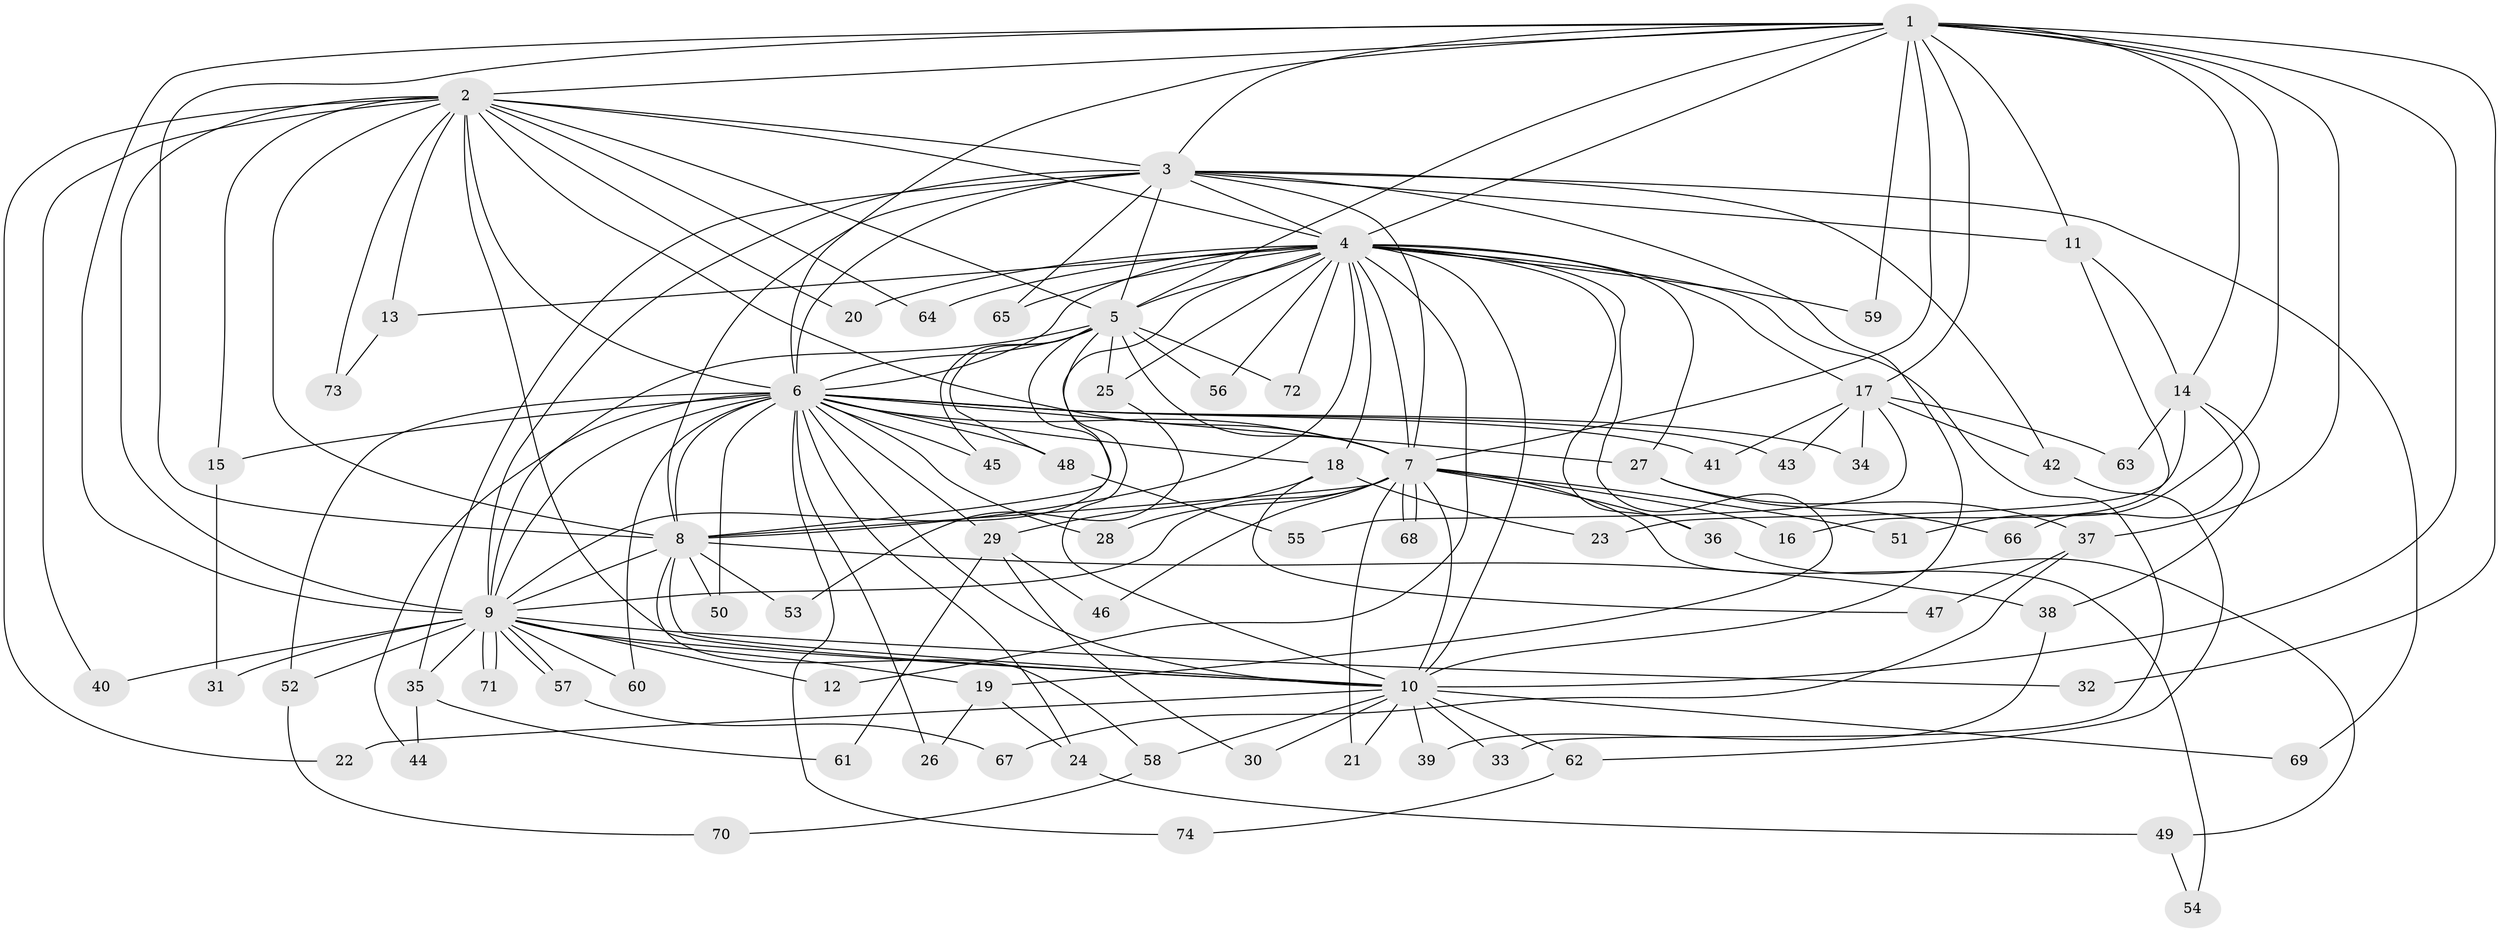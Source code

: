 // coarse degree distribution, {11: 0.02702702702702703, 12: 0.05405405405405406, 17: 0.02702702702702703, 14: 0.02702702702702703, 13: 0.02702702702702703, 10: 0.02702702702702703, 15: 0.05405405405405406, 4: 0.10810810810810811, 8: 0.05405405405405406, 3: 0.10810810810810811, 2: 0.40540540540540543, 7: 0.02702702702702703, 1: 0.05405405405405406}
// Generated by graph-tools (version 1.1) at 2025/49/03/04/25 22:49:57]
// undirected, 74 vertices, 173 edges
graph export_dot {
  node [color=gray90,style=filled];
  1;
  2;
  3;
  4;
  5;
  6;
  7;
  8;
  9;
  10;
  11;
  12;
  13;
  14;
  15;
  16;
  17;
  18;
  19;
  20;
  21;
  22;
  23;
  24;
  25;
  26;
  27;
  28;
  29;
  30;
  31;
  32;
  33;
  34;
  35;
  36;
  37;
  38;
  39;
  40;
  41;
  42;
  43;
  44;
  45;
  46;
  47;
  48;
  49;
  50;
  51;
  52;
  53;
  54;
  55;
  56;
  57;
  58;
  59;
  60;
  61;
  62;
  63;
  64;
  65;
  66;
  67;
  68;
  69;
  70;
  71;
  72;
  73;
  74;
  1 -- 2;
  1 -- 3;
  1 -- 4;
  1 -- 5;
  1 -- 6;
  1 -- 7;
  1 -- 8;
  1 -- 9;
  1 -- 10;
  1 -- 11;
  1 -- 14;
  1 -- 17;
  1 -- 32;
  1 -- 37;
  1 -- 51;
  1 -- 59;
  2 -- 3;
  2 -- 4;
  2 -- 5;
  2 -- 6;
  2 -- 7;
  2 -- 8;
  2 -- 9;
  2 -- 10;
  2 -- 13;
  2 -- 15;
  2 -- 20;
  2 -- 22;
  2 -- 40;
  2 -- 64;
  2 -- 73;
  3 -- 4;
  3 -- 5;
  3 -- 6;
  3 -- 7;
  3 -- 8;
  3 -- 9;
  3 -- 10;
  3 -- 11;
  3 -- 35;
  3 -- 42;
  3 -- 65;
  3 -- 69;
  4 -- 5;
  4 -- 6;
  4 -- 7;
  4 -- 8;
  4 -- 9;
  4 -- 10;
  4 -- 12;
  4 -- 13;
  4 -- 17;
  4 -- 18;
  4 -- 19;
  4 -- 20;
  4 -- 25;
  4 -- 27;
  4 -- 33;
  4 -- 36;
  4 -- 56;
  4 -- 59;
  4 -- 64;
  4 -- 65;
  4 -- 72;
  5 -- 6;
  5 -- 7;
  5 -- 8;
  5 -- 9;
  5 -- 10;
  5 -- 25;
  5 -- 45;
  5 -- 48;
  5 -- 56;
  5 -- 72;
  6 -- 7;
  6 -- 8;
  6 -- 9;
  6 -- 10;
  6 -- 15;
  6 -- 18;
  6 -- 24;
  6 -- 26;
  6 -- 27;
  6 -- 28;
  6 -- 29;
  6 -- 34;
  6 -- 41;
  6 -- 43;
  6 -- 44;
  6 -- 45;
  6 -- 48;
  6 -- 50;
  6 -- 52;
  6 -- 60;
  6 -- 74;
  7 -- 8;
  7 -- 9;
  7 -- 10;
  7 -- 16;
  7 -- 21;
  7 -- 28;
  7 -- 36;
  7 -- 46;
  7 -- 51;
  7 -- 54;
  7 -- 68;
  7 -- 68;
  8 -- 9;
  8 -- 10;
  8 -- 38;
  8 -- 50;
  8 -- 53;
  8 -- 58;
  9 -- 10;
  9 -- 12;
  9 -- 19;
  9 -- 31;
  9 -- 32;
  9 -- 35;
  9 -- 40;
  9 -- 52;
  9 -- 57;
  9 -- 57;
  9 -- 60;
  9 -- 71;
  9 -- 71;
  10 -- 21;
  10 -- 22;
  10 -- 30;
  10 -- 33;
  10 -- 39;
  10 -- 58;
  10 -- 62;
  10 -- 69;
  11 -- 14;
  11 -- 16;
  13 -- 73;
  14 -- 23;
  14 -- 38;
  14 -- 63;
  14 -- 66;
  15 -- 31;
  17 -- 34;
  17 -- 41;
  17 -- 42;
  17 -- 43;
  17 -- 55;
  17 -- 63;
  18 -- 23;
  18 -- 29;
  18 -- 47;
  19 -- 24;
  19 -- 26;
  24 -- 49;
  25 -- 53;
  27 -- 37;
  27 -- 66;
  29 -- 30;
  29 -- 46;
  29 -- 61;
  35 -- 44;
  35 -- 61;
  36 -- 49;
  37 -- 47;
  37 -- 67;
  38 -- 39;
  42 -- 62;
  48 -- 55;
  49 -- 54;
  52 -- 70;
  57 -- 67;
  58 -- 70;
  62 -- 74;
}
